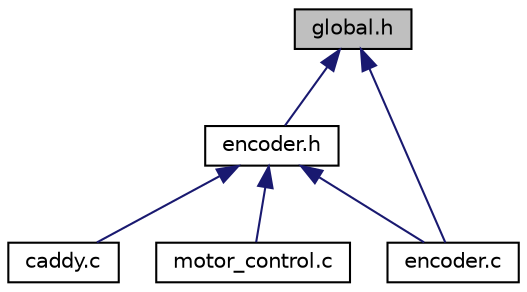digraph "global.h"
{
  edge [fontname="Helvetica",fontsize="10",labelfontname="Helvetica",labelfontsize="10"];
  node [fontname="Helvetica",fontsize="10",shape=record];
  Node1 [label="global.h",height=0.2,width=0.4,color="black", fillcolor="grey75", style="filled" fontcolor="black"];
  Node1 -> Node2 [dir="back",color="midnightblue",fontsize="10",style="solid",fontname="Helvetica"];
  Node2 [label="encoder.h",height=0.2,width=0.4,color="black", fillcolor="white", style="filled",URL="$encoder_8h.html",tooltip="Quadrature Encoder reader/driver."];
  Node2 -> Node3 [dir="back",color="midnightblue",fontsize="10",style="solid",fontname="Helvetica"];
  Node3 [label="caddy.c",height=0.2,width=0.4,color="black", fillcolor="white", style="filled",URL="$caddy_8c.html",tooltip="Caddy&#39;s main loop and Atmel initialization."];
  Node2 -> Node4 [dir="back",color="midnightblue",fontsize="10",style="solid",fontname="Helvetica"];
  Node4 [label="encoder.c",height=0.2,width=0.4,color="black", fillcolor="white", style="filled",URL="$encoder_8c.html",tooltip="Quadrature Encoder reader/driver."];
  Node2 -> Node5 [dir="back",color="midnightblue",fontsize="10",style="solid",fontname="Helvetica"];
  Node5 [label="motor_control.c",height=0.2,width=0.4,color="black", fillcolor="white", style="filled",URL="$motor__control_8c_source.html"];
  Node1 -> Node4 [dir="back",color="midnightblue",fontsize="10",style="solid",fontname="Helvetica"];
}
